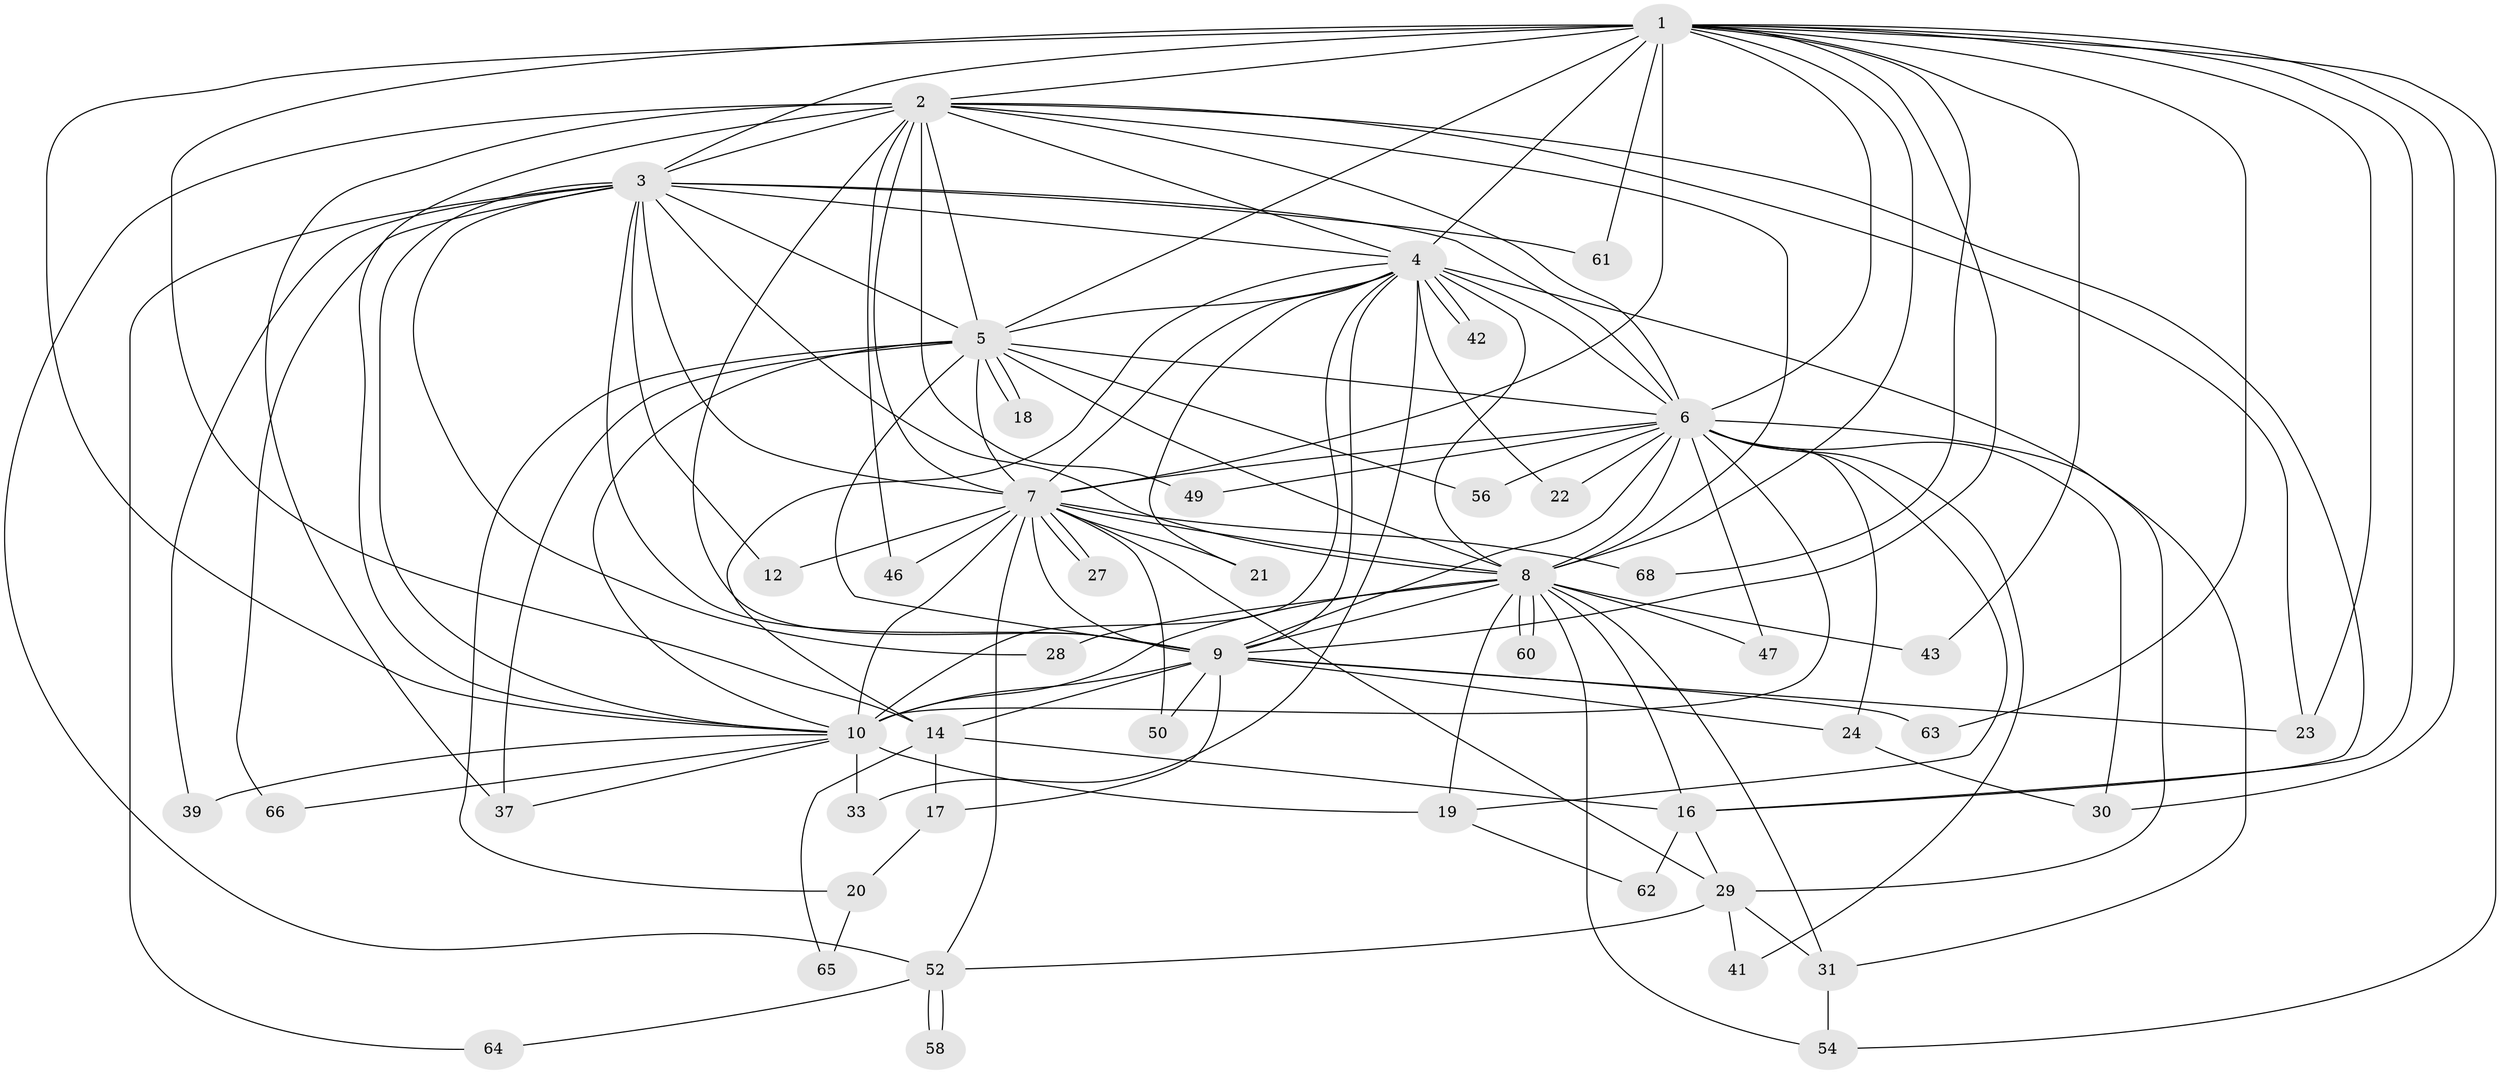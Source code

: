 // original degree distribution, {19: 0.029411764705882353, 15: 0.058823529411764705, 18: 0.014705882352941176, 16: 0.014705882352941176, 21: 0.014705882352941176, 17: 0.014705882352941176, 2: 0.5588235294117647, 4: 0.029411764705882353, 8: 0.014705882352941176, 5: 0.04411764705882353, 3: 0.19117647058823528, 6: 0.014705882352941176}
// Generated by graph-tools (version 1.1) at 2025/11/02/27/25 16:11:00]
// undirected, 48 vertices, 132 edges
graph export_dot {
graph [start="1"]
  node [color=gray90,style=filled];
  1 [super="+13"];
  2 [super="+32"];
  3 [super="+57"];
  4 [super="+26"];
  5 [super="+44"];
  6 [super="+35"];
  7 [super="+11"];
  8 [super="+25"];
  9 [super="+40"];
  10 [super="+38"];
  12;
  14 [super="+15"];
  16 [super="+55"];
  17;
  18;
  19 [super="+67"];
  20;
  21;
  22;
  23 [super="+36"];
  24;
  27;
  28;
  29 [super="+48"];
  30 [super="+34"];
  31 [super="+51"];
  33;
  37 [super="+45"];
  39;
  41;
  42;
  43;
  46;
  47;
  49;
  50;
  52 [super="+53"];
  54 [super="+59"];
  56;
  58;
  60;
  61;
  62;
  63;
  64;
  65;
  66;
  68;
  1 -- 2;
  1 -- 3 [weight=2];
  1 -- 4 [weight=2];
  1 -- 5;
  1 -- 6;
  1 -- 7;
  1 -- 8;
  1 -- 9;
  1 -- 10;
  1 -- 14 [weight=2];
  1 -- 16;
  1 -- 23;
  1 -- 30;
  1 -- 43;
  1 -- 54;
  1 -- 61;
  1 -- 63;
  1 -- 68;
  2 -- 3;
  2 -- 4;
  2 -- 5;
  2 -- 6;
  2 -- 7;
  2 -- 8;
  2 -- 9;
  2 -- 10;
  2 -- 37;
  2 -- 46;
  2 -- 49;
  2 -- 52;
  2 -- 16;
  2 -- 23;
  3 -- 4;
  3 -- 5;
  3 -- 6;
  3 -- 7;
  3 -- 8;
  3 -- 9;
  3 -- 10;
  3 -- 12;
  3 -- 28;
  3 -- 39;
  3 -- 64;
  3 -- 66;
  3 -- 61;
  4 -- 5;
  4 -- 6;
  4 -- 7;
  4 -- 8;
  4 -- 9;
  4 -- 10;
  4 -- 14 [weight=2];
  4 -- 21;
  4 -- 22;
  4 -- 33;
  4 -- 42;
  4 -- 42;
  4 -- 29;
  5 -- 6;
  5 -- 7;
  5 -- 8;
  5 -- 9;
  5 -- 10 [weight=2];
  5 -- 18;
  5 -- 18;
  5 -- 20;
  5 -- 37;
  5 -- 56;
  6 -- 7;
  6 -- 8;
  6 -- 9;
  6 -- 10 [weight=2];
  6 -- 22;
  6 -- 24;
  6 -- 47;
  6 -- 49;
  6 -- 56;
  6 -- 41;
  6 -- 19;
  6 -- 30;
  6 -- 31;
  7 -- 8;
  7 -- 9;
  7 -- 10 [weight=2];
  7 -- 12;
  7 -- 21;
  7 -- 27;
  7 -- 27;
  7 -- 29;
  7 -- 46;
  7 -- 50;
  7 -- 68;
  7 -- 52;
  8 -- 9;
  8 -- 10 [weight=2];
  8 -- 16;
  8 -- 19;
  8 -- 28;
  8 -- 31;
  8 -- 43;
  8 -- 47;
  8 -- 54;
  8 -- 60;
  8 -- 60;
  9 -- 10;
  9 -- 17;
  9 -- 23;
  9 -- 24;
  9 -- 50;
  9 -- 63;
  9 -- 14;
  10 -- 19;
  10 -- 33;
  10 -- 39;
  10 -- 66;
  10 -- 37;
  14 -- 17;
  14 -- 65;
  14 -- 16;
  16 -- 29;
  16 -- 62;
  17 -- 20;
  19 -- 62;
  20 -- 65;
  24 -- 30;
  29 -- 31;
  29 -- 41;
  29 -- 52;
  31 -- 54;
  52 -- 58;
  52 -- 58;
  52 -- 64;
}
